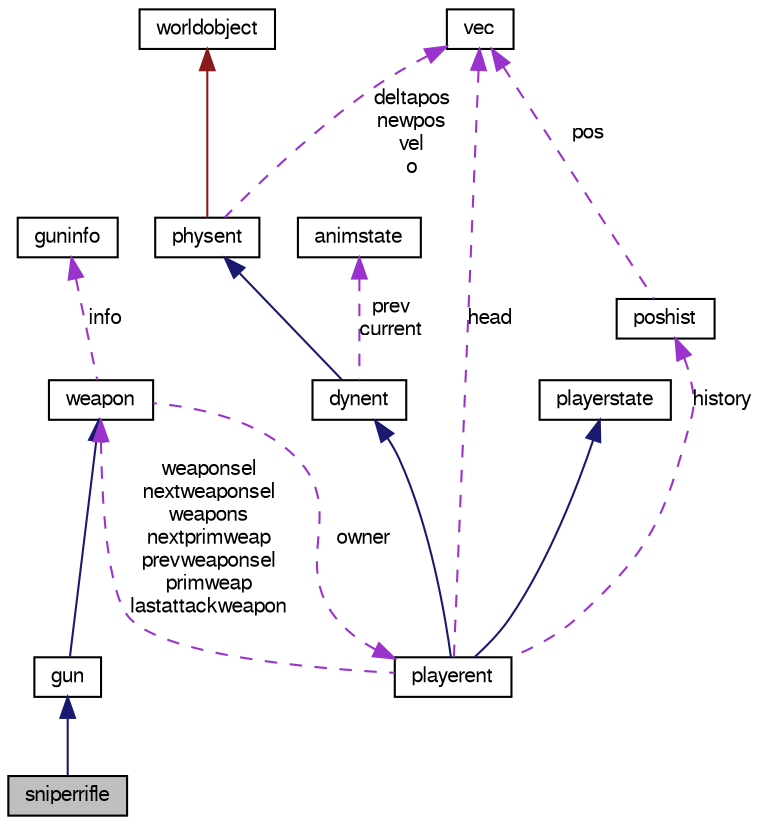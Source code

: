 digraph G
{
  edge [fontname="FreeSans",fontsize="10",labelfontname="FreeSans",labelfontsize="10"];
  node [fontname="FreeSans",fontsize="10",shape=record];
  Node1 [label="sniperrifle",height=0.2,width=0.4,color="black", fillcolor="grey75", style="filled" fontcolor="black"];
  Node2 -> Node1 [dir=back,color="midnightblue",fontsize="10",style="solid",fontname="FreeSans"];
  Node2 [label="gun",height=0.2,width=0.4,color="black", fillcolor="white", style="filled",URL="$structgun.html"];
  Node3 -> Node2 [dir=back,color="midnightblue",fontsize="10",style="solid",fontname="FreeSans"];
  Node3 [label="weapon",height=0.2,width=0.4,color="black", fillcolor="white", style="filled",URL="$structweapon.html"];
  Node4 -> Node3 [dir=back,color="darkorchid3",fontsize="10",style="dashed",label="owner",fontname="FreeSans"];
  Node4 [label="playerent",height=0.2,width=0.4,color="black", fillcolor="white", style="filled",URL="$classplayerent.html"];
  Node5 -> Node4 [dir=back,color="midnightblue",fontsize="10",style="solid",fontname="FreeSans"];
  Node5 [label="dynent",height=0.2,width=0.4,color="black", fillcolor="white", style="filled",URL="$classdynent.html"];
  Node6 -> Node5 [dir=back,color="midnightblue",fontsize="10",style="solid",fontname="FreeSans"];
  Node6 [label="physent",height=0.2,width=0.4,color="black", fillcolor="white", style="filled",URL="$classphysent.html"];
  Node7 -> Node6 [dir=back,color="firebrick4",fontsize="10",style="solid",fontname="FreeSans"];
  Node7 [label="worldobject",height=0.2,width=0.4,color="black", fillcolor="white", style="filled",URL="$classworldobject.html"];
  Node8 -> Node6 [dir=back,color="darkorchid3",fontsize="10",style="dashed",label="deltapos\nnewpos\nvel\no",fontname="FreeSans"];
  Node8 [label="vec",height=0.2,width=0.4,color="black", fillcolor="white", style="filled",URL="$structvec.html"];
  Node9 -> Node5 [dir=back,color="darkorchid3",fontsize="10",style="dashed",label="prev\ncurrent",fontname="FreeSans"];
  Node9 [label="animstate",height=0.2,width=0.4,color="black", fillcolor="white", style="filled",URL="$structanimstate.html"];
  Node10 -> Node4 [dir=back,color="midnightblue",fontsize="10",style="solid",fontname="FreeSans"];
  Node10 [label="playerstate",height=0.2,width=0.4,color="black", fillcolor="white", style="filled",URL="$classplayerstate.html"];
  Node11 -> Node4 [dir=back,color="darkorchid3",fontsize="10",style="dashed",label="history",fontname="FreeSans"];
  Node11 [label="poshist",height=0.2,width=0.4,color="black", fillcolor="white", style="filled",URL="$structposhist.html"];
  Node8 -> Node11 [dir=back,color="darkorchid3",fontsize="10",style="dashed",label="pos",fontname="FreeSans"];
  Node3 -> Node4 [dir=back,color="darkorchid3",fontsize="10",style="dashed",label="weaponsel\nnextweaponsel\nweapons\nnextprimweap\nprevweaponsel\nprimweap\nlastattackweapon",fontname="FreeSans"];
  Node8 -> Node4 [dir=back,color="darkorchid3",fontsize="10",style="dashed",label="head",fontname="FreeSans"];
  Node12 -> Node3 [dir=back,color="darkorchid3",fontsize="10",style="dashed",label="info",fontname="FreeSans"];
  Node12 [label="guninfo",height=0.2,width=0.4,color="black", fillcolor="white", style="filled",URL="$structguninfo.html"];
}
